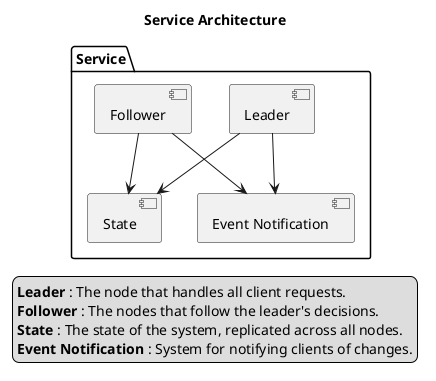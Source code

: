 @startuml
title Service Architecture

package "Service" {
  [Leader] --> [State]
  [Follower] --> [State]
  [Leader] --> [Event Notification]
  [Follower] --> [Event Notification]
}

legend right
  **Leader** : The node that handles all client requests.
  **Follower** : The nodes that follow the leader's decisions.
  **State** : The state of the system, replicated across all nodes.
  **Event Notification** : System for notifying clients of changes.
endlegend

@enduml
